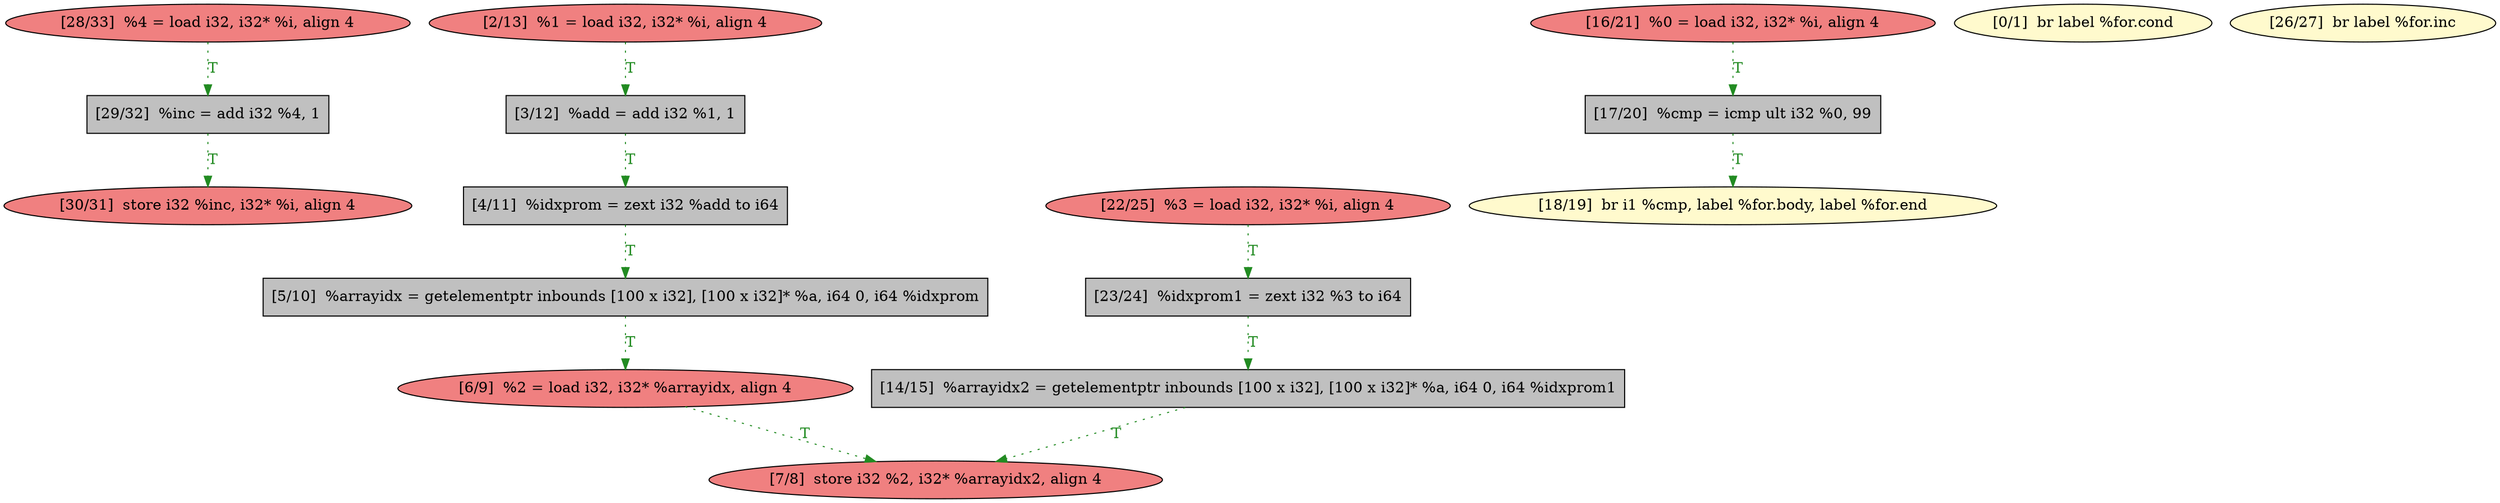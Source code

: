 
digraph G {


node153 [fillcolor=lightcoral,label="[30/31]  store i32 %inc, i32* %i, align 4",shape=ellipse,style=filled ]
node138 [fillcolor=lightcoral,label="[2/13]  %1 = load i32, i32* %i, align 4",shape=ellipse,style=filled ]
node144 [fillcolor=lightcoral,label="[6/9]  %2 = load i32, i32* %arrayidx, align 4",shape=ellipse,style=filled ]
node140 [fillcolor=grey,label="[5/10]  %arrayidx = getelementptr inbounds [100 x i32], [100 x i32]* %a, i64 0, i64 %idxprom",shape=rectangle,style=filled ]
node142 [fillcolor=lightcoral,label="[16/21]  %0 = load i32, i32* %i, align 4",shape=ellipse,style=filled ]
node137 [fillcolor=lemonchiffon,label="[0/1]  br label %for.cond",shape=ellipse,style=filled ]
node143 [fillcolor=grey,label="[17/20]  %cmp = icmp ult i32 %0, 99",shape=rectangle,style=filled ]
node148 [fillcolor=lemonchiffon,label="[26/27]  br label %for.inc",shape=ellipse,style=filled ]
node146 [fillcolor=lightcoral,label="[22/25]  %3 = load i32, i32* %i, align 4",shape=ellipse,style=filled ]
node145 [fillcolor=lightcoral,label="[7/8]  store i32 %2, i32* %arrayidx2, align 4",shape=ellipse,style=filled ]
node147 [fillcolor=grey,label="[23/24]  %idxprom1 = zext i32 %3 to i64",shape=rectangle,style=filled ]
node149 [fillcolor=grey,label="[3/12]  %add = add i32 %1, 1",shape=rectangle,style=filled ]
node150 [fillcolor=lightcoral,label="[28/33]  %4 = load i32, i32* %i, align 4",shape=ellipse,style=filled ]
node139 [fillcolor=grey,label="[4/11]  %idxprom = zext i32 %add to i64",shape=rectangle,style=filled ]
node141 [fillcolor=grey,label="[14/15]  %arrayidx2 = getelementptr inbounds [100 x i32], [100 x i32]* %a, i64 0, i64 %idxprom1",shape=rectangle,style=filled ]
node151 [fillcolor=grey,label="[29/32]  %inc = add i32 %4, 1",shape=rectangle,style=filled ]
node152 [fillcolor=lemonchiffon,label="[18/19]  br i1 %cmp, label %for.body, label %for.end",shape=ellipse,style=filled ]

node142->node143 [style=dotted,color=forestgreen,label="T",fontcolor=forestgreen ]
node151->node153 [style=dotted,color=forestgreen,label="T",fontcolor=forestgreen ]
node140->node144 [style=dotted,color=forestgreen,label="T",fontcolor=forestgreen ]
node143->node152 [style=dotted,color=forestgreen,label="T",fontcolor=forestgreen ]
node138->node149 [style=dotted,color=forestgreen,label="T",fontcolor=forestgreen ]
node146->node147 [style=dotted,color=forestgreen,label="T",fontcolor=forestgreen ]
node149->node139 [style=dotted,color=forestgreen,label="T",fontcolor=forestgreen ]
node150->node151 [style=dotted,color=forestgreen,label="T",fontcolor=forestgreen ]
node139->node140 [style=dotted,color=forestgreen,label="T",fontcolor=forestgreen ]
node147->node141 [style=dotted,color=forestgreen,label="T",fontcolor=forestgreen ]
node144->node145 [style=dotted,color=forestgreen,label="T",fontcolor=forestgreen ]
node141->node145 [style=dotted,color=forestgreen,label="T",fontcolor=forestgreen ]


}
